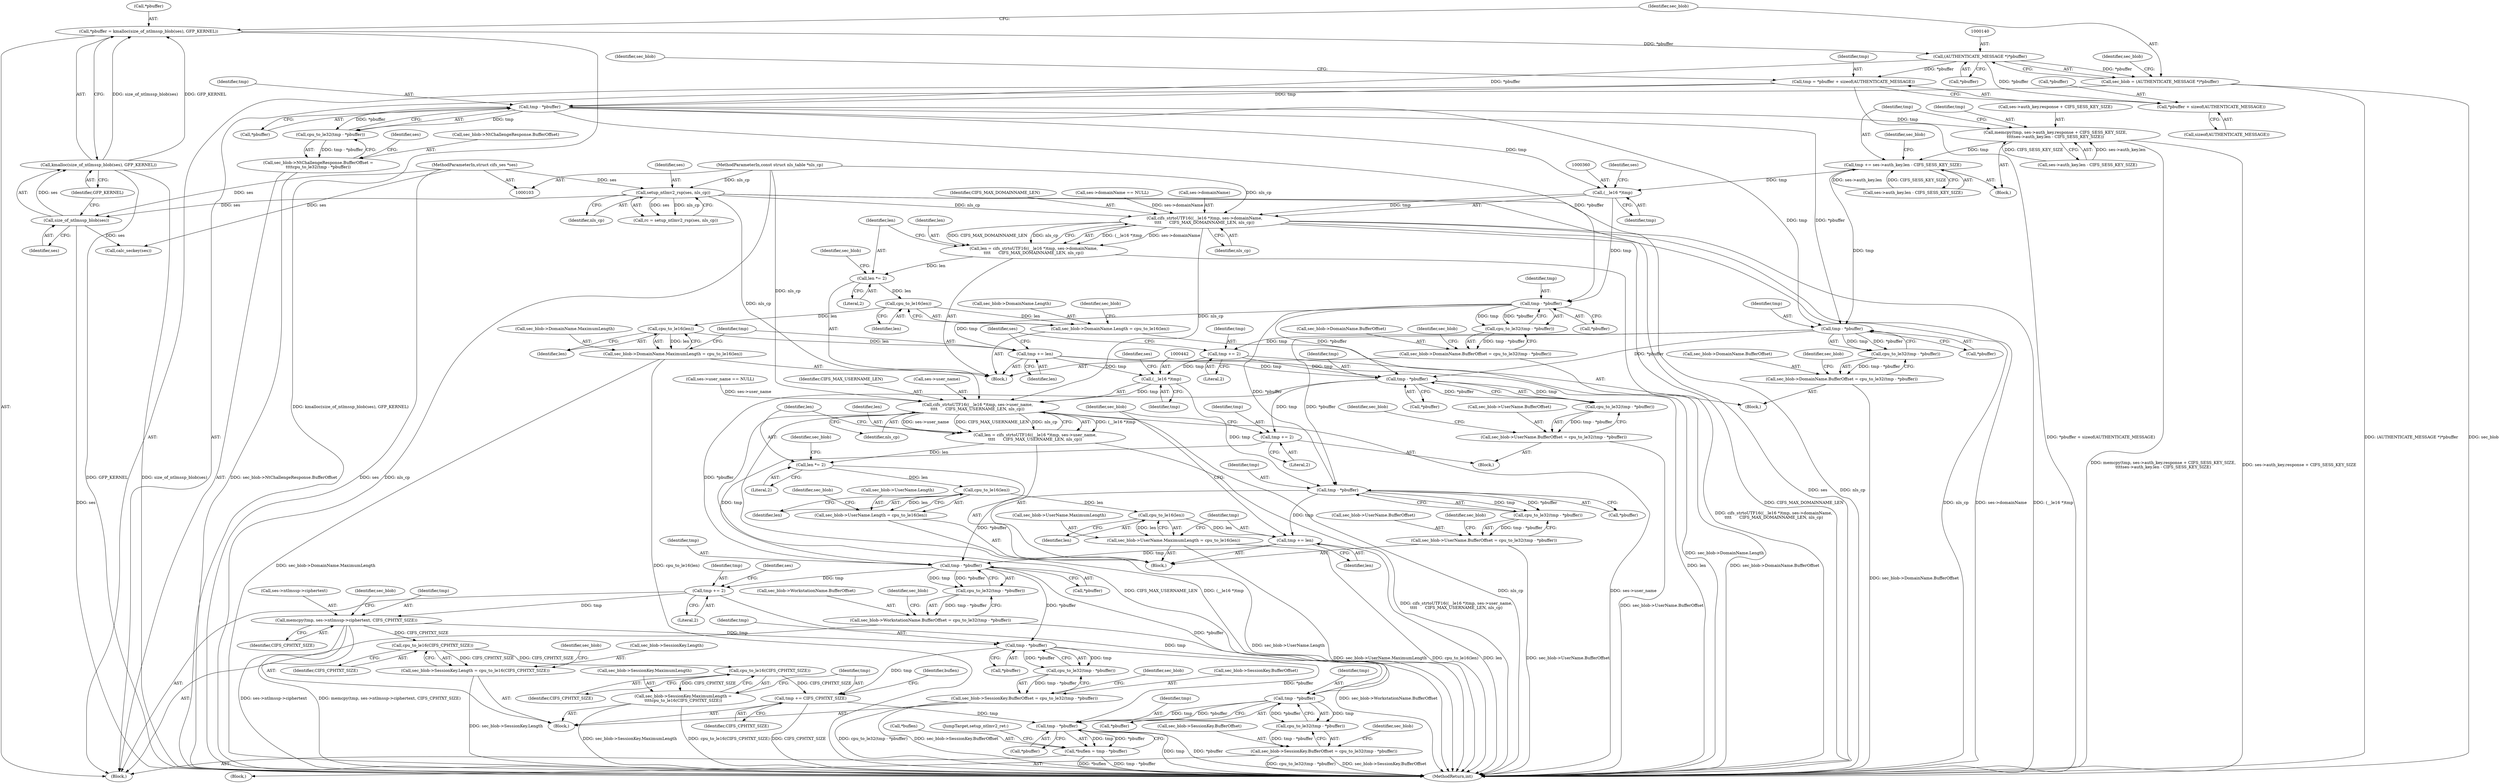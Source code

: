 digraph "0_linux_cabfb3680f78981d26c078a26e5c748531257ebb@API" {
"1000130" [label="(Call,*pbuffer = kmalloc(size_of_ntlmssp_blob(ses), GFP_KERNEL))"];
"1000133" [label="(Call,kmalloc(size_of_ntlmssp_blob(ses), GFP_KERNEL))"];
"1000134" [label="(Call,size_of_ntlmssp_blob(ses))"];
"1000115" [label="(Call,setup_ntlmv2_rsp(ses, nls_cp))"];
"1000106" [label="(MethodParameterIn,struct cifs_ses *ses)"];
"1000107" [label="(MethodParameterIn,const struct nls_table *nls_cp)"];
"1000139" [label="(Call,(AUTHENTICATE_MESSAGE *)*pbuffer)"];
"1000137" [label="(Call,sec_blob = (AUTHENTICATE_MESSAGE *)*pbuffer)"];
"1000195" [label="(Call,tmp = *pbuffer + sizeof(AUTHENTICATE_MESSAGE))"];
"1000238" [label="(Call,tmp - *pbuffer)"];
"1000237" [label="(Call,cpu_to_le32(tmp - *pbuffer))"];
"1000231" [label="(Call,sec_blob->NtChallengeResponse.BufferOffset =\n\t\t\t\tcpu_to_le32(tmp - *pbuffer))"];
"1000249" [label="(Call,memcpy(tmp, ses->auth_key.response + CIFS_SESS_KEY_SIZE,\n\t\t\t\tses->auth_key.len - CIFS_SESS_KEY_SIZE))"];
"1000265" [label="(Call,tmp += ses->auth_key.len - CIFS_SESS_KEY_SIZE)"];
"1000332" [label="(Call,tmp - *pbuffer)"];
"1000331" [label="(Call,cpu_to_le32(tmp - *pbuffer))"];
"1000325" [label="(Call,sec_blob->DomainName.BufferOffset = cpu_to_le32(tmp - *pbuffer))"];
"1000350" [label="(Call,tmp += 2)"];
"1000414" [label="(Call,tmp - *pbuffer)"];
"1000413" [label="(Call,cpu_to_le32(tmp - *pbuffer))"];
"1000407" [label="(Call,sec_blob->UserName.BufferOffset = cpu_to_le32(tmp - *pbuffer))"];
"1000432" [label="(Call,tmp += 2)"];
"1000489" [label="(Call,tmp - *pbuffer)"];
"1000488" [label="(Call,cpu_to_le32(tmp - *pbuffer))"];
"1000482" [label="(Call,sec_blob->WorkstationName.BufferOffset = cpu_to_le32(tmp - *pbuffer))"];
"1000507" [label="(Call,tmp += 2)"];
"1000531" [label="(Call,memcpy(tmp, ses->ntlmssp->ciphertext, CIFS_CPHTXT_SIZE))"];
"1000546" [label="(Call,tmp - *pbuffer)"];
"1000545" [label="(Call,cpu_to_le32(tmp - *pbuffer))"];
"1000539" [label="(Call,sec_blob->SessionKey.BufferOffset = cpu_to_le32(tmp - *pbuffer))"];
"1000566" [label="(Call,tmp += CIFS_CPHTXT_SIZE)"];
"1000599" [label="(Call,tmp - *pbuffer)"];
"1000596" [label="(Call,*buflen = tmp - *pbuffer)"];
"1000556" [label="(Call,cpu_to_le16(CIFS_CPHTXT_SIZE))"];
"1000550" [label="(Call,sec_blob->SessionKey.Length = cpu_to_le16(CIFS_CPHTXT_SIZE))"];
"1000564" [label="(Call,cpu_to_le16(CIFS_CPHTXT_SIZE))"];
"1000558" [label="(Call,sec_blob->SessionKey.MaximumLength =\n\t\t\t\tcpu_to_le16(CIFS_CPHTXT_SIZE))"];
"1000578" [label="(Call,tmp - *pbuffer)"];
"1000577" [label="(Call,cpu_to_le32(tmp - *pbuffer))"];
"1000571" [label="(Call,sec_blob->SessionKey.BufferOffset = cpu_to_le32(tmp - *pbuffer))"];
"1000441" [label="(Call,(__le16 *)tmp)"];
"1000440" [label="(Call,cifs_strtoUTF16((__le16 *)tmp, ses->user_name,\n\t\t\t\t      CIFS_MAX_USERNAME_LEN, nls_cp))"];
"1000438" [label="(Call,len = cifs_strtoUTF16((__le16 *)tmp, ses->user_name,\n\t\t\t\t      CIFS_MAX_USERNAME_LEN, nls_cp))"];
"1000449" [label="(Call,len *= 2)"];
"1000469" [label="(Call,cpu_to_le16(len))"];
"1000463" [label="(Call,sec_blob->UserName.Length = cpu_to_le16(len))"];
"1000477" [label="(Call,cpu_to_le16(len))"];
"1000471" [label="(Call,sec_blob->UserName.MaximumLength = cpu_to_le16(len))"];
"1000479" [label="(Call,tmp += len)"];
"1000459" [label="(Call,tmp - *pbuffer)"];
"1000458" [label="(Call,cpu_to_le32(tmp - *pbuffer))"];
"1000452" [label="(Call,sec_blob->UserName.BufferOffset = cpu_to_le32(tmp - *pbuffer))"];
"1000359" [label="(Call,(__le16 *)tmp)"];
"1000358" [label="(Call,cifs_strtoUTF16((__le16 *)tmp, ses->domainName,\n\t\t\t\t      CIFS_MAX_DOMAINNAME_LEN, nls_cp))"];
"1000356" [label="(Call,len = cifs_strtoUTF16((__le16 *)tmp, ses->domainName,\n\t\t\t\t      CIFS_MAX_DOMAINNAME_LEN, nls_cp))"];
"1000367" [label="(Call,len *= 2)"];
"1000387" [label="(Call,cpu_to_le16(len))"];
"1000381" [label="(Call,sec_blob->DomainName.Length = cpu_to_le16(len))"];
"1000395" [label="(Call,cpu_to_le16(len))"];
"1000389" [label="(Call,sec_blob->DomainName.MaximumLength = cpu_to_le16(len))"];
"1000397" [label="(Call,tmp += len)"];
"1000377" [label="(Call,tmp - *pbuffer)"];
"1000376" [label="(Call,cpu_to_le32(tmp - *pbuffer))"];
"1000370" [label="(Call,sec_blob->DomainName.BufferOffset = cpu_to_le32(tmp - *pbuffer))"];
"1000197" [label="(Call,*pbuffer + sizeof(AUTHENTICATE_MESSAGE))"];
"1000116" [label="(Identifier,ses)"];
"1000376" [label="(Call,cpu_to_le32(tmp - *pbuffer))"];
"1000474" [label="(Identifier,sec_blob)"];
"1000249" [label="(Call,memcpy(tmp, ses->auth_key.response + CIFS_SESS_KEY_SIZE,\n\t\t\t\tses->auth_key.len - CIFS_SESS_KEY_SIZE))"];
"1000362" [label="(Call,ses->domainName)"];
"1000198" [label="(Call,*pbuffer)"];
"1000482" [label="(Call,sec_blob->WorkstationName.BufferOffset = cpu_to_le32(tmp - *pbuffer))"];
"1000444" [label="(Call,ses->user_name)"];
"1000598" [label="(Identifier,buflen)"];
"1000539" [label="(Call,sec_blob->SessionKey.BufferOffset = cpu_to_le32(tmp - *pbuffer))"];
"1000556" [label="(Call,cpu_to_le16(CIFS_CPHTXT_SIZE))"];
"1000568" [label="(Identifier,CIFS_CPHTXT_SIZE)"];
"1000478" [label="(Identifier,len)"];
"1000441" [label="(Call,(__le16 *)tmp)"];
"1000438" [label="(Call,len = cifs_strtoUTF16((__le16 *)tmp, ses->user_name,\n\t\t\t\t      CIFS_MAX_USERNAME_LEN, nls_cp))"];
"1000204" [label="(Identifier,sec_blob)"];
"1000248" [label="(Block,)"];
"1000599" [label="(Call,tmp - *pbuffer)"];
"1000463" [label="(Call,sec_blob->UserName.Length = cpu_to_le16(len))"];
"1000395" [label="(Call,cpu_to_le16(len))"];
"1000195" [label="(Call,tmp = *pbuffer + sizeof(AUTHENTICATE_MESSAGE))"];
"1000455" [label="(Identifier,sec_blob)"];
"1000416" [label="(Call,*pbuffer)"];
"1000365" [label="(Identifier,CIFS_MAX_DOMAINNAME_LEN)"];
"1000532" [label="(Identifier,tmp)"];
"1000134" [label="(Call,size_of_ntlmssp_blob(ses))"];
"1000135" [label="(Identifier,ses)"];
"1000449" [label="(Call,len *= 2)"];
"1000443" [label="(Identifier,tmp)"];
"1000267" [label="(Call,ses->auth_key.len - CIFS_SESS_KEY_SIZE)"];
"1000545" [label="(Call,cpu_to_le32(tmp - *pbuffer))"];
"1000571" [label="(Call,sec_blob->SessionKey.BufferOffset = cpu_to_le32(tmp - *pbuffer))"];
"1000445" [label="(Identifier,ses)"];
"1000488" [label="(Call,cpu_to_le32(tmp - *pbuffer))"];
"1000231" [label="(Call,sec_blob->NtChallengeResponse.BufferOffset =\n\t\t\t\tcpu_to_le32(tmp - *pbuffer))"];
"1000469" [label="(Call,cpu_to_le16(len))"];
"1000585" [label="(Identifier,sec_blob)"];
"1000363" [label="(Identifier,ses)"];
"1000415" [label="(Identifier,tmp)"];
"1000528" [label="(Call,calc_seckey(ses))"];
"1000133" [label="(Call,kmalloc(size_of_ntlmssp_blob(ses), GFP_KERNEL))"];
"1000596" [label="(Call,*buflen = tmp - *pbuffer)"];
"1000451" [label="(Literal,2)"];
"1000561" [label="(Identifier,sec_blob)"];
"1000440" [label="(Call,cifs_strtoUTF16((__le16 *)tmp, ses->user_name,\n\t\t\t\t      CIFS_MAX_USERNAME_LEN, nls_cp))"];
"1000390" [label="(Call,sec_blob->DomainName.MaximumLength)"];
"1000399" [label="(Identifier,len)"];
"1000466" [label="(Identifier,sec_blob)"];
"1000477" [label="(Call,cpu_to_le16(len))"];
"1000266" [label="(Identifier,tmp)"];
"1000392" [label="(Identifier,sec_blob)"];
"1000507" [label="(Call,tmp += 2)"];
"1000382" [label="(Call,sec_blob->DomainName.Length)"];
"1000139" [label="(Call,(AUTHENTICATE_MESSAGE *)*pbuffer)"];
"1000480" [label="(Identifier,tmp)"];
"1000407" [label="(Call,sec_blob->UserName.BufferOffset = cpu_to_le32(tmp - *pbuffer))"];
"1000577" [label="(Call,cpu_to_le32(tmp - *pbuffer))"];
"1000559" [label="(Call,sec_blob->SessionKey.MaximumLength)"];
"1000324" [label="(Block,)"];
"1000326" [label="(Call,sec_blob->DomainName.BufferOffset)"];
"1000470" [label="(Identifier,len)"];
"1000356" [label="(Call,len = cifs_strtoUTF16((__le16 *)tmp, ses->domainName,\n\t\t\t\t      CIFS_MAX_DOMAINNAME_LEN, nls_cp))"];
"1000373" [label="(Identifier,sec_blob)"];
"1000485" [label="(Identifier,sec_blob)"];
"1000334" [label="(Call,*pbuffer)"];
"1000483" [label="(Call,sec_blob->WorkstationName.BufferOffset)"];
"1000533" [label="(Call,ses->ntlmssp->ciphertext)"];
"1000606" [label="(MethodReturn,int)"];
"1000369" [label="(Literal,2)"];
"1000371" [label="(Call,sec_blob->DomainName.BufferOffset)"];
"1000136" [label="(Identifier,GFP_KERNEL)"];
"1000597" [label="(Call,*buflen)"];
"1000200" [label="(Call,sizeof(AUTHENTICATE_MESSAGE))"];
"1000115" [label="(Call,setup_ntlmv2_rsp(ses, nls_cp))"];
"1000138" [label="(Identifier,sec_blob)"];
"1000459" [label="(Call,tmp - *pbuffer)"];
"1000196" [label="(Identifier,tmp)"];
"1000546" [label="(Call,tmp - *pbuffer)"];
"1000432" [label="(Call,tmp += 2)"];
"1000379" [label="(Call,*pbuffer)"];
"1000250" [label="(Identifier,tmp)"];
"1000572" [label="(Call,sec_blob->SessionKey.BufferOffset)"];
"1000460" [label="(Identifier,tmp)"];
"1000600" [label="(Identifier,tmp)"];
"1000354" [label="(Block,)"];
"1000458" [label="(Call,cpu_to_le32(tmp - *pbuffer))"];
"1000439" [label="(Identifier,len)"];
"1000396" [label="(Identifier,len)"];
"1000245" [label="(Identifier,ses)"];
"1000145" [label="(Identifier,sec_blob)"];
"1000265" [label="(Call,tmp += ses->auth_key.len - CIFS_SESS_KEY_SIZE)"];
"1000414" [label="(Call,tmp - *pbuffer)"];
"1000421" [label="(Identifier,sec_blob)"];
"1000131" [label="(Call,*pbuffer)"];
"1000551" [label="(Call,sec_blob->SessionKey.Length)"];
"1000580" [label="(Call,*pbuffer)"];
"1000277" [label="(Identifier,sec_blob)"];
"1000403" [label="(Identifier,ses)"];
"1000481" [label="(Identifier,len)"];
"1000333" [label="(Identifier,tmp)"];
"1000461" [label="(Call,*pbuffer)"];
"1000464" [label="(Call,sec_blob->UserName.Length)"];
"1000387" [label="(Call,cpu_to_le16(len))"];
"1000603" [label="(JumpTarget,setup_ntlmv2_ret:)"];
"1000357" [label="(Identifier,len)"];
"1000401" [label="(Call,ses->user_name == NULL)"];
"1000566" [label="(Call,tmp += CIFS_CPHTXT_SIZE)"];
"1000578" [label="(Call,tmp - *pbuffer)"];
"1000408" [label="(Call,sec_blob->UserName.BufferOffset)"];
"1000397" [label="(Call,tmp += len)"];
"1000452" [label="(Call,sec_blob->UserName.BufferOffset = cpu_to_le32(tmp - *pbuffer))"];
"1000319" [label="(Call,ses->domainName == NULL)"];
"1000239" [label="(Identifier,tmp)"];
"1000508" [label="(Identifier,tmp)"];
"1000450" [label="(Identifier,len)"];
"1000547" [label="(Identifier,tmp)"];
"1000137" [label="(Call,sec_blob = (AUTHENTICATE_MESSAGE *)*pbuffer)"];
"1000378" [label="(Identifier,tmp)"];
"1000359" [label="(Call,(__le16 *)tmp)"];
"1000130" [label="(Call,*pbuffer = kmalloc(size_of_ntlmssp_blob(ses), GFP_KERNEL))"];
"1000601" [label="(Call,*pbuffer)"];
"1000570" [label="(Block,)"];
"1000433" [label="(Identifier,tmp)"];
"1000516" [label="(Identifier,ses)"];
"1000389" [label="(Call,sec_blob->DomainName.MaximumLength = cpu_to_le16(len))"];
"1000368" [label="(Identifier,len)"];
"1000331" [label="(Call,cpu_to_le32(tmp - *pbuffer))"];
"1000381" [label="(Call,sec_blob->DomainName.Length = cpu_to_le16(len))"];
"1000548" [label="(Call,*pbuffer)"];
"1000542" [label="(Identifier,sec_blob)"];
"1000558" [label="(Call,sec_blob->SessionKey.MaximumLength =\n\t\t\t\tcpu_to_le16(CIFS_CPHTXT_SIZE))"];
"1000339" [label="(Identifier,sec_blob)"];
"1000367" [label="(Call,len *= 2)"];
"1000388" [label="(Identifier,len)"];
"1000434" [label="(Literal,2)"];
"1000413" [label="(Call,cpu_to_le32(tmp - *pbuffer))"];
"1000106" [label="(MethodParameterIn,struct cifs_ses *ses)"];
"1000550" [label="(Call,sec_blob->SessionKey.Length = cpu_to_le16(CIFS_CPHTXT_SIZE))"];
"1000406" [label="(Block,)"];
"1000471" [label="(Call,sec_blob->UserName.MaximumLength = cpu_to_le16(len))"];
"1000251" [label="(Call,ses->auth_key.response + CIFS_SESS_KEY_SIZE)"];
"1000240" [label="(Call,*pbuffer)"];
"1000564" [label="(Call,cpu_to_le16(CIFS_CPHTXT_SIZE))"];
"1000358" [label="(Call,cifs_strtoUTF16((__le16 *)tmp, ses->domainName,\n\t\t\t\t      CIFS_MAX_DOMAINNAME_LEN, nls_cp))"];
"1000490" [label="(Identifier,tmp)"];
"1000553" [label="(Identifier,sec_blob)"];
"1000479" [label="(Call,tmp += len)"];
"1000567" [label="(Identifier,tmp)"];
"1000530" [label="(Block,)"];
"1000370" [label="(Call,sec_blob->DomainName.BufferOffset = cpu_to_le32(tmp - *pbuffer))"];
"1000350" [label="(Call,tmp += 2)"];
"1000258" [label="(Call,ses->auth_key.len - CIFS_SESS_KEY_SIZE)"];
"1000352" [label="(Literal,2)"];
"1000366" [label="(Identifier,nls_cp)"];
"1000579" [label="(Identifier,tmp)"];
"1000197" [label="(Call,*pbuffer + sizeof(AUTHENTICATE_MESSAGE))"];
"1000538" [label="(Identifier,CIFS_CPHTXT_SIZE)"];
"1000453" [label="(Call,sec_blob->UserName.BufferOffset)"];
"1000447" [label="(Identifier,CIFS_MAX_USERNAME_LEN)"];
"1000141" [label="(Call,*pbuffer)"];
"1000113" [label="(Call,rc = setup_ntlmv2_rsp(ses, nls_cp))"];
"1000361" [label="(Identifier,tmp)"];
"1000377" [label="(Call,tmp - *pbuffer)"];
"1000108" [label="(Block,)"];
"1000491" [label="(Call,*pbuffer)"];
"1000509" [label="(Literal,2)"];
"1000472" [label="(Call,sec_blob->UserName.MaximumLength)"];
"1000436" [label="(Block,)"];
"1000531" [label="(Call,memcpy(tmp, ses->ntlmssp->ciphertext, CIFS_CPHTXT_SIZE))"];
"1000557" [label="(Identifier,CIFS_CPHTXT_SIZE)"];
"1000540" [label="(Call,sec_blob->SessionKey.BufferOffset)"];
"1000238" [label="(Call,tmp - *pbuffer)"];
"1000107" [label="(MethodParameterIn,const struct nls_table *nls_cp)"];
"1000565" [label="(Identifier,CIFS_CPHTXT_SIZE)"];
"1000232" [label="(Call,sec_blob->NtChallengeResponse.BufferOffset)"];
"1000237" [label="(Call,cpu_to_le32(tmp - *pbuffer))"];
"1000496" [label="(Identifier,sec_blob)"];
"1000448" [label="(Identifier,nls_cp)"];
"1000332" [label="(Call,tmp - *pbuffer)"];
"1000384" [label="(Identifier,sec_blob)"];
"1000351" [label="(Identifier,tmp)"];
"1000398" [label="(Identifier,tmp)"];
"1000325" [label="(Call,sec_blob->DomainName.BufferOffset = cpu_to_le32(tmp - *pbuffer))"];
"1000489" [label="(Call,tmp - *pbuffer)"];
"1000117" [label="(Identifier,nls_cp)"];
"1000130" -> "1000108"  [label="AST: "];
"1000130" -> "1000133"  [label="CFG: "];
"1000131" -> "1000130"  [label="AST: "];
"1000133" -> "1000130"  [label="AST: "];
"1000138" -> "1000130"  [label="CFG: "];
"1000130" -> "1000606"  [label="DDG: kmalloc(size_of_ntlmssp_blob(ses), GFP_KERNEL)"];
"1000133" -> "1000130"  [label="DDG: size_of_ntlmssp_blob(ses)"];
"1000133" -> "1000130"  [label="DDG: GFP_KERNEL"];
"1000130" -> "1000139"  [label="DDG: *pbuffer"];
"1000133" -> "1000136"  [label="CFG: "];
"1000134" -> "1000133"  [label="AST: "];
"1000136" -> "1000133"  [label="AST: "];
"1000133" -> "1000606"  [label="DDG: size_of_ntlmssp_blob(ses)"];
"1000133" -> "1000606"  [label="DDG: GFP_KERNEL"];
"1000134" -> "1000133"  [label="DDG: ses"];
"1000134" -> "1000135"  [label="CFG: "];
"1000135" -> "1000134"  [label="AST: "];
"1000136" -> "1000134"  [label="CFG: "];
"1000134" -> "1000606"  [label="DDG: ses"];
"1000115" -> "1000134"  [label="DDG: ses"];
"1000106" -> "1000134"  [label="DDG: ses"];
"1000134" -> "1000528"  [label="DDG: ses"];
"1000115" -> "1000113"  [label="AST: "];
"1000115" -> "1000117"  [label="CFG: "];
"1000116" -> "1000115"  [label="AST: "];
"1000117" -> "1000115"  [label="AST: "];
"1000113" -> "1000115"  [label="CFG: "];
"1000115" -> "1000606"  [label="DDG: nls_cp"];
"1000115" -> "1000606"  [label="DDG: ses"];
"1000115" -> "1000113"  [label="DDG: ses"];
"1000115" -> "1000113"  [label="DDG: nls_cp"];
"1000106" -> "1000115"  [label="DDG: ses"];
"1000107" -> "1000115"  [label="DDG: nls_cp"];
"1000115" -> "1000358"  [label="DDG: nls_cp"];
"1000115" -> "1000440"  [label="DDG: nls_cp"];
"1000106" -> "1000103"  [label="AST: "];
"1000106" -> "1000606"  [label="DDG: ses"];
"1000106" -> "1000528"  [label="DDG: ses"];
"1000107" -> "1000103"  [label="AST: "];
"1000107" -> "1000606"  [label="DDG: nls_cp"];
"1000107" -> "1000358"  [label="DDG: nls_cp"];
"1000107" -> "1000440"  [label="DDG: nls_cp"];
"1000139" -> "1000137"  [label="AST: "];
"1000139" -> "1000141"  [label="CFG: "];
"1000140" -> "1000139"  [label="AST: "];
"1000141" -> "1000139"  [label="AST: "];
"1000137" -> "1000139"  [label="CFG: "];
"1000139" -> "1000137"  [label="DDG: *pbuffer"];
"1000139" -> "1000195"  [label="DDG: *pbuffer"];
"1000139" -> "1000197"  [label="DDG: *pbuffer"];
"1000139" -> "1000238"  [label="DDG: *pbuffer"];
"1000137" -> "1000108"  [label="AST: "];
"1000138" -> "1000137"  [label="AST: "];
"1000145" -> "1000137"  [label="CFG: "];
"1000137" -> "1000606"  [label="DDG: (AUTHENTICATE_MESSAGE *)*pbuffer"];
"1000137" -> "1000606"  [label="DDG: sec_blob"];
"1000195" -> "1000108"  [label="AST: "];
"1000195" -> "1000197"  [label="CFG: "];
"1000196" -> "1000195"  [label="AST: "];
"1000197" -> "1000195"  [label="AST: "];
"1000204" -> "1000195"  [label="CFG: "];
"1000195" -> "1000606"  [label="DDG: *pbuffer + sizeof(AUTHENTICATE_MESSAGE)"];
"1000195" -> "1000238"  [label="DDG: tmp"];
"1000238" -> "1000237"  [label="AST: "];
"1000238" -> "1000240"  [label="CFG: "];
"1000239" -> "1000238"  [label="AST: "];
"1000240" -> "1000238"  [label="AST: "];
"1000237" -> "1000238"  [label="CFG: "];
"1000238" -> "1000237"  [label="DDG: tmp"];
"1000238" -> "1000237"  [label="DDG: *pbuffer"];
"1000238" -> "1000249"  [label="DDG: tmp"];
"1000238" -> "1000332"  [label="DDG: tmp"];
"1000238" -> "1000332"  [label="DDG: *pbuffer"];
"1000238" -> "1000359"  [label="DDG: tmp"];
"1000238" -> "1000377"  [label="DDG: *pbuffer"];
"1000237" -> "1000231"  [label="AST: "];
"1000231" -> "1000237"  [label="CFG: "];
"1000237" -> "1000231"  [label="DDG: tmp - *pbuffer"];
"1000231" -> "1000108"  [label="AST: "];
"1000232" -> "1000231"  [label="AST: "];
"1000245" -> "1000231"  [label="CFG: "];
"1000231" -> "1000606"  [label="DDG: sec_blob->NtChallengeResponse.BufferOffset"];
"1000249" -> "1000248"  [label="AST: "];
"1000249" -> "1000258"  [label="CFG: "];
"1000250" -> "1000249"  [label="AST: "];
"1000251" -> "1000249"  [label="AST: "];
"1000258" -> "1000249"  [label="AST: "];
"1000266" -> "1000249"  [label="CFG: "];
"1000249" -> "1000606"  [label="DDG: ses->auth_key.response + CIFS_SESS_KEY_SIZE"];
"1000249" -> "1000606"  [label="DDG: memcpy(tmp, ses->auth_key.response + CIFS_SESS_KEY_SIZE,\n\t\t\t\tses->auth_key.len - CIFS_SESS_KEY_SIZE)"];
"1000258" -> "1000249"  [label="DDG: ses->auth_key.len"];
"1000258" -> "1000249"  [label="DDG: CIFS_SESS_KEY_SIZE"];
"1000249" -> "1000265"  [label="DDG: tmp"];
"1000265" -> "1000248"  [label="AST: "];
"1000265" -> "1000267"  [label="CFG: "];
"1000266" -> "1000265"  [label="AST: "];
"1000267" -> "1000265"  [label="AST: "];
"1000277" -> "1000265"  [label="CFG: "];
"1000267" -> "1000265"  [label="DDG: ses->auth_key.len"];
"1000267" -> "1000265"  [label="DDG: CIFS_SESS_KEY_SIZE"];
"1000265" -> "1000332"  [label="DDG: tmp"];
"1000265" -> "1000359"  [label="DDG: tmp"];
"1000332" -> "1000331"  [label="AST: "];
"1000332" -> "1000334"  [label="CFG: "];
"1000333" -> "1000332"  [label="AST: "];
"1000334" -> "1000332"  [label="AST: "];
"1000331" -> "1000332"  [label="CFG: "];
"1000332" -> "1000331"  [label="DDG: tmp"];
"1000332" -> "1000331"  [label="DDG: *pbuffer"];
"1000332" -> "1000350"  [label="DDG: tmp"];
"1000332" -> "1000414"  [label="DDG: *pbuffer"];
"1000332" -> "1000459"  [label="DDG: *pbuffer"];
"1000331" -> "1000325"  [label="AST: "];
"1000325" -> "1000331"  [label="CFG: "];
"1000331" -> "1000325"  [label="DDG: tmp - *pbuffer"];
"1000325" -> "1000324"  [label="AST: "];
"1000326" -> "1000325"  [label="AST: "];
"1000339" -> "1000325"  [label="CFG: "];
"1000325" -> "1000606"  [label="DDG: sec_blob->DomainName.BufferOffset"];
"1000350" -> "1000324"  [label="AST: "];
"1000350" -> "1000352"  [label="CFG: "];
"1000351" -> "1000350"  [label="AST: "];
"1000352" -> "1000350"  [label="AST: "];
"1000403" -> "1000350"  [label="CFG: "];
"1000350" -> "1000414"  [label="DDG: tmp"];
"1000350" -> "1000441"  [label="DDG: tmp"];
"1000414" -> "1000413"  [label="AST: "];
"1000414" -> "1000416"  [label="CFG: "];
"1000415" -> "1000414"  [label="AST: "];
"1000416" -> "1000414"  [label="AST: "];
"1000413" -> "1000414"  [label="CFG: "];
"1000414" -> "1000413"  [label="DDG: tmp"];
"1000414" -> "1000413"  [label="DDG: *pbuffer"];
"1000397" -> "1000414"  [label="DDG: tmp"];
"1000377" -> "1000414"  [label="DDG: *pbuffer"];
"1000414" -> "1000432"  [label="DDG: tmp"];
"1000414" -> "1000489"  [label="DDG: *pbuffer"];
"1000413" -> "1000407"  [label="AST: "];
"1000407" -> "1000413"  [label="CFG: "];
"1000413" -> "1000407"  [label="DDG: tmp - *pbuffer"];
"1000407" -> "1000406"  [label="AST: "];
"1000408" -> "1000407"  [label="AST: "];
"1000421" -> "1000407"  [label="CFG: "];
"1000407" -> "1000606"  [label="DDG: sec_blob->UserName.BufferOffset"];
"1000432" -> "1000406"  [label="AST: "];
"1000432" -> "1000434"  [label="CFG: "];
"1000433" -> "1000432"  [label="AST: "];
"1000434" -> "1000432"  [label="AST: "];
"1000485" -> "1000432"  [label="CFG: "];
"1000432" -> "1000489"  [label="DDG: tmp"];
"1000489" -> "1000488"  [label="AST: "];
"1000489" -> "1000491"  [label="CFG: "];
"1000490" -> "1000489"  [label="AST: "];
"1000491" -> "1000489"  [label="AST: "];
"1000488" -> "1000489"  [label="CFG: "];
"1000489" -> "1000488"  [label="DDG: tmp"];
"1000489" -> "1000488"  [label="DDG: *pbuffer"];
"1000479" -> "1000489"  [label="DDG: tmp"];
"1000459" -> "1000489"  [label="DDG: *pbuffer"];
"1000489" -> "1000507"  [label="DDG: tmp"];
"1000489" -> "1000546"  [label="DDG: *pbuffer"];
"1000489" -> "1000578"  [label="DDG: *pbuffer"];
"1000488" -> "1000482"  [label="AST: "];
"1000482" -> "1000488"  [label="CFG: "];
"1000488" -> "1000482"  [label="DDG: tmp - *pbuffer"];
"1000482" -> "1000108"  [label="AST: "];
"1000483" -> "1000482"  [label="AST: "];
"1000496" -> "1000482"  [label="CFG: "];
"1000482" -> "1000606"  [label="DDG: sec_blob->WorkstationName.BufferOffset"];
"1000507" -> "1000108"  [label="AST: "];
"1000507" -> "1000509"  [label="CFG: "];
"1000508" -> "1000507"  [label="AST: "];
"1000509" -> "1000507"  [label="AST: "];
"1000516" -> "1000507"  [label="CFG: "];
"1000507" -> "1000531"  [label="DDG: tmp"];
"1000507" -> "1000578"  [label="DDG: tmp"];
"1000531" -> "1000530"  [label="AST: "];
"1000531" -> "1000538"  [label="CFG: "];
"1000532" -> "1000531"  [label="AST: "];
"1000533" -> "1000531"  [label="AST: "];
"1000538" -> "1000531"  [label="AST: "];
"1000542" -> "1000531"  [label="CFG: "];
"1000531" -> "1000606"  [label="DDG: ses->ntlmssp->ciphertext"];
"1000531" -> "1000606"  [label="DDG: memcpy(tmp, ses->ntlmssp->ciphertext, CIFS_CPHTXT_SIZE)"];
"1000531" -> "1000546"  [label="DDG: tmp"];
"1000531" -> "1000556"  [label="DDG: CIFS_CPHTXT_SIZE"];
"1000546" -> "1000545"  [label="AST: "];
"1000546" -> "1000548"  [label="CFG: "];
"1000547" -> "1000546"  [label="AST: "];
"1000548" -> "1000546"  [label="AST: "];
"1000545" -> "1000546"  [label="CFG: "];
"1000546" -> "1000545"  [label="DDG: tmp"];
"1000546" -> "1000545"  [label="DDG: *pbuffer"];
"1000546" -> "1000566"  [label="DDG: tmp"];
"1000546" -> "1000599"  [label="DDG: *pbuffer"];
"1000545" -> "1000539"  [label="AST: "];
"1000539" -> "1000545"  [label="CFG: "];
"1000545" -> "1000539"  [label="DDG: tmp - *pbuffer"];
"1000539" -> "1000530"  [label="AST: "];
"1000540" -> "1000539"  [label="AST: "];
"1000553" -> "1000539"  [label="CFG: "];
"1000539" -> "1000606"  [label="DDG: sec_blob->SessionKey.BufferOffset"];
"1000539" -> "1000606"  [label="DDG: cpu_to_le32(tmp - *pbuffer)"];
"1000566" -> "1000530"  [label="AST: "];
"1000566" -> "1000568"  [label="CFG: "];
"1000567" -> "1000566"  [label="AST: "];
"1000568" -> "1000566"  [label="AST: "];
"1000598" -> "1000566"  [label="CFG: "];
"1000566" -> "1000606"  [label="DDG: CIFS_CPHTXT_SIZE"];
"1000564" -> "1000566"  [label="DDG: CIFS_CPHTXT_SIZE"];
"1000566" -> "1000599"  [label="DDG: tmp"];
"1000599" -> "1000596"  [label="AST: "];
"1000599" -> "1000601"  [label="CFG: "];
"1000600" -> "1000599"  [label="AST: "];
"1000601" -> "1000599"  [label="AST: "];
"1000596" -> "1000599"  [label="CFG: "];
"1000599" -> "1000606"  [label="DDG: tmp"];
"1000599" -> "1000606"  [label="DDG: *pbuffer"];
"1000599" -> "1000596"  [label="DDG: tmp"];
"1000599" -> "1000596"  [label="DDG: *pbuffer"];
"1000578" -> "1000599"  [label="DDG: tmp"];
"1000578" -> "1000599"  [label="DDG: *pbuffer"];
"1000596" -> "1000108"  [label="AST: "];
"1000597" -> "1000596"  [label="AST: "];
"1000603" -> "1000596"  [label="CFG: "];
"1000596" -> "1000606"  [label="DDG: tmp - *pbuffer"];
"1000596" -> "1000606"  [label="DDG: *buflen"];
"1000556" -> "1000550"  [label="AST: "];
"1000556" -> "1000557"  [label="CFG: "];
"1000557" -> "1000556"  [label="AST: "];
"1000550" -> "1000556"  [label="CFG: "];
"1000556" -> "1000550"  [label="DDG: CIFS_CPHTXT_SIZE"];
"1000556" -> "1000564"  [label="DDG: CIFS_CPHTXT_SIZE"];
"1000550" -> "1000530"  [label="AST: "];
"1000551" -> "1000550"  [label="AST: "];
"1000561" -> "1000550"  [label="CFG: "];
"1000550" -> "1000606"  [label="DDG: sec_blob->SessionKey.Length"];
"1000564" -> "1000558"  [label="AST: "];
"1000564" -> "1000565"  [label="CFG: "];
"1000565" -> "1000564"  [label="AST: "];
"1000558" -> "1000564"  [label="CFG: "];
"1000564" -> "1000558"  [label="DDG: CIFS_CPHTXT_SIZE"];
"1000558" -> "1000530"  [label="AST: "];
"1000559" -> "1000558"  [label="AST: "];
"1000567" -> "1000558"  [label="CFG: "];
"1000558" -> "1000606"  [label="DDG: sec_blob->SessionKey.MaximumLength"];
"1000558" -> "1000606"  [label="DDG: cpu_to_le16(CIFS_CPHTXT_SIZE)"];
"1000578" -> "1000577"  [label="AST: "];
"1000578" -> "1000580"  [label="CFG: "];
"1000579" -> "1000578"  [label="AST: "];
"1000580" -> "1000578"  [label="AST: "];
"1000577" -> "1000578"  [label="CFG: "];
"1000578" -> "1000577"  [label="DDG: tmp"];
"1000578" -> "1000577"  [label="DDG: *pbuffer"];
"1000577" -> "1000571"  [label="AST: "];
"1000571" -> "1000577"  [label="CFG: "];
"1000577" -> "1000571"  [label="DDG: tmp - *pbuffer"];
"1000571" -> "1000570"  [label="AST: "];
"1000572" -> "1000571"  [label="AST: "];
"1000585" -> "1000571"  [label="CFG: "];
"1000571" -> "1000606"  [label="DDG: cpu_to_le32(tmp - *pbuffer)"];
"1000571" -> "1000606"  [label="DDG: sec_blob->SessionKey.BufferOffset"];
"1000441" -> "1000440"  [label="AST: "];
"1000441" -> "1000443"  [label="CFG: "];
"1000442" -> "1000441"  [label="AST: "];
"1000443" -> "1000441"  [label="AST: "];
"1000445" -> "1000441"  [label="CFG: "];
"1000441" -> "1000440"  [label="DDG: tmp"];
"1000397" -> "1000441"  [label="DDG: tmp"];
"1000441" -> "1000459"  [label="DDG: tmp"];
"1000440" -> "1000438"  [label="AST: "];
"1000440" -> "1000448"  [label="CFG: "];
"1000444" -> "1000440"  [label="AST: "];
"1000447" -> "1000440"  [label="AST: "];
"1000448" -> "1000440"  [label="AST: "];
"1000438" -> "1000440"  [label="CFG: "];
"1000440" -> "1000606"  [label="DDG: CIFS_MAX_USERNAME_LEN"];
"1000440" -> "1000606"  [label="DDG: (__le16 *)tmp"];
"1000440" -> "1000606"  [label="DDG: nls_cp"];
"1000440" -> "1000606"  [label="DDG: ses->user_name"];
"1000440" -> "1000438"  [label="DDG: (__le16 *)tmp"];
"1000440" -> "1000438"  [label="DDG: ses->user_name"];
"1000440" -> "1000438"  [label="DDG: CIFS_MAX_USERNAME_LEN"];
"1000440" -> "1000438"  [label="DDG: nls_cp"];
"1000401" -> "1000440"  [label="DDG: ses->user_name"];
"1000358" -> "1000440"  [label="DDG: nls_cp"];
"1000438" -> "1000436"  [label="AST: "];
"1000439" -> "1000438"  [label="AST: "];
"1000450" -> "1000438"  [label="CFG: "];
"1000438" -> "1000606"  [label="DDG: cifs_strtoUTF16((__le16 *)tmp, ses->user_name,\n\t\t\t\t      CIFS_MAX_USERNAME_LEN, nls_cp)"];
"1000438" -> "1000449"  [label="DDG: len"];
"1000449" -> "1000436"  [label="AST: "];
"1000449" -> "1000451"  [label="CFG: "];
"1000450" -> "1000449"  [label="AST: "];
"1000451" -> "1000449"  [label="AST: "];
"1000455" -> "1000449"  [label="CFG: "];
"1000449" -> "1000469"  [label="DDG: len"];
"1000469" -> "1000463"  [label="AST: "];
"1000469" -> "1000470"  [label="CFG: "];
"1000470" -> "1000469"  [label="AST: "];
"1000463" -> "1000469"  [label="CFG: "];
"1000469" -> "1000463"  [label="DDG: len"];
"1000469" -> "1000477"  [label="DDG: len"];
"1000463" -> "1000436"  [label="AST: "];
"1000464" -> "1000463"  [label="AST: "];
"1000474" -> "1000463"  [label="CFG: "];
"1000463" -> "1000606"  [label="DDG: sec_blob->UserName.Length"];
"1000477" -> "1000471"  [label="AST: "];
"1000477" -> "1000478"  [label="CFG: "];
"1000478" -> "1000477"  [label="AST: "];
"1000471" -> "1000477"  [label="CFG: "];
"1000477" -> "1000471"  [label="DDG: len"];
"1000477" -> "1000479"  [label="DDG: len"];
"1000471" -> "1000436"  [label="AST: "];
"1000472" -> "1000471"  [label="AST: "];
"1000480" -> "1000471"  [label="CFG: "];
"1000471" -> "1000606"  [label="DDG: sec_blob->UserName.MaximumLength"];
"1000471" -> "1000606"  [label="DDG: cpu_to_le16(len)"];
"1000479" -> "1000436"  [label="AST: "];
"1000479" -> "1000481"  [label="CFG: "];
"1000480" -> "1000479"  [label="AST: "];
"1000481" -> "1000479"  [label="AST: "];
"1000485" -> "1000479"  [label="CFG: "];
"1000479" -> "1000606"  [label="DDG: len"];
"1000459" -> "1000479"  [label="DDG: tmp"];
"1000459" -> "1000458"  [label="AST: "];
"1000459" -> "1000461"  [label="CFG: "];
"1000460" -> "1000459"  [label="AST: "];
"1000461" -> "1000459"  [label="AST: "];
"1000458" -> "1000459"  [label="CFG: "];
"1000459" -> "1000458"  [label="DDG: tmp"];
"1000459" -> "1000458"  [label="DDG: *pbuffer"];
"1000377" -> "1000459"  [label="DDG: *pbuffer"];
"1000458" -> "1000452"  [label="AST: "];
"1000452" -> "1000458"  [label="CFG: "];
"1000458" -> "1000452"  [label="DDG: tmp - *pbuffer"];
"1000452" -> "1000436"  [label="AST: "];
"1000453" -> "1000452"  [label="AST: "];
"1000466" -> "1000452"  [label="CFG: "];
"1000452" -> "1000606"  [label="DDG: sec_blob->UserName.BufferOffset"];
"1000359" -> "1000358"  [label="AST: "];
"1000359" -> "1000361"  [label="CFG: "];
"1000360" -> "1000359"  [label="AST: "];
"1000361" -> "1000359"  [label="AST: "];
"1000363" -> "1000359"  [label="CFG: "];
"1000359" -> "1000358"  [label="DDG: tmp"];
"1000359" -> "1000377"  [label="DDG: tmp"];
"1000358" -> "1000356"  [label="AST: "];
"1000358" -> "1000366"  [label="CFG: "];
"1000362" -> "1000358"  [label="AST: "];
"1000365" -> "1000358"  [label="AST: "];
"1000366" -> "1000358"  [label="AST: "];
"1000356" -> "1000358"  [label="CFG: "];
"1000358" -> "1000606"  [label="DDG: CIFS_MAX_DOMAINNAME_LEN"];
"1000358" -> "1000606"  [label="DDG: nls_cp"];
"1000358" -> "1000606"  [label="DDG: ses->domainName"];
"1000358" -> "1000606"  [label="DDG: (__le16 *)tmp"];
"1000358" -> "1000356"  [label="DDG: (__le16 *)tmp"];
"1000358" -> "1000356"  [label="DDG: ses->domainName"];
"1000358" -> "1000356"  [label="DDG: CIFS_MAX_DOMAINNAME_LEN"];
"1000358" -> "1000356"  [label="DDG: nls_cp"];
"1000319" -> "1000358"  [label="DDG: ses->domainName"];
"1000356" -> "1000354"  [label="AST: "];
"1000357" -> "1000356"  [label="AST: "];
"1000368" -> "1000356"  [label="CFG: "];
"1000356" -> "1000606"  [label="DDG: cifs_strtoUTF16((__le16 *)tmp, ses->domainName,\n\t\t\t\t      CIFS_MAX_DOMAINNAME_LEN, nls_cp)"];
"1000356" -> "1000367"  [label="DDG: len"];
"1000367" -> "1000354"  [label="AST: "];
"1000367" -> "1000369"  [label="CFG: "];
"1000368" -> "1000367"  [label="AST: "];
"1000369" -> "1000367"  [label="AST: "];
"1000373" -> "1000367"  [label="CFG: "];
"1000367" -> "1000387"  [label="DDG: len"];
"1000387" -> "1000381"  [label="AST: "];
"1000387" -> "1000388"  [label="CFG: "];
"1000388" -> "1000387"  [label="AST: "];
"1000381" -> "1000387"  [label="CFG: "];
"1000387" -> "1000381"  [label="DDG: len"];
"1000387" -> "1000395"  [label="DDG: len"];
"1000381" -> "1000354"  [label="AST: "];
"1000382" -> "1000381"  [label="AST: "];
"1000392" -> "1000381"  [label="CFG: "];
"1000381" -> "1000606"  [label="DDG: sec_blob->DomainName.Length"];
"1000395" -> "1000389"  [label="AST: "];
"1000395" -> "1000396"  [label="CFG: "];
"1000396" -> "1000395"  [label="AST: "];
"1000389" -> "1000395"  [label="CFG: "];
"1000395" -> "1000389"  [label="DDG: len"];
"1000395" -> "1000397"  [label="DDG: len"];
"1000389" -> "1000354"  [label="AST: "];
"1000390" -> "1000389"  [label="AST: "];
"1000398" -> "1000389"  [label="CFG: "];
"1000389" -> "1000606"  [label="DDG: sec_blob->DomainName.MaximumLength"];
"1000389" -> "1000606"  [label="DDG: cpu_to_le16(len)"];
"1000397" -> "1000354"  [label="AST: "];
"1000397" -> "1000399"  [label="CFG: "];
"1000398" -> "1000397"  [label="AST: "];
"1000399" -> "1000397"  [label="AST: "];
"1000403" -> "1000397"  [label="CFG: "];
"1000397" -> "1000606"  [label="DDG: len"];
"1000377" -> "1000397"  [label="DDG: tmp"];
"1000377" -> "1000376"  [label="AST: "];
"1000377" -> "1000379"  [label="CFG: "];
"1000378" -> "1000377"  [label="AST: "];
"1000379" -> "1000377"  [label="AST: "];
"1000376" -> "1000377"  [label="CFG: "];
"1000377" -> "1000376"  [label="DDG: tmp"];
"1000377" -> "1000376"  [label="DDG: *pbuffer"];
"1000376" -> "1000370"  [label="AST: "];
"1000370" -> "1000376"  [label="CFG: "];
"1000376" -> "1000370"  [label="DDG: tmp - *pbuffer"];
"1000370" -> "1000354"  [label="AST: "];
"1000371" -> "1000370"  [label="AST: "];
"1000384" -> "1000370"  [label="CFG: "];
"1000370" -> "1000606"  [label="DDG: sec_blob->DomainName.BufferOffset"];
"1000197" -> "1000200"  [label="CFG: "];
"1000198" -> "1000197"  [label="AST: "];
"1000200" -> "1000197"  [label="AST: "];
}
